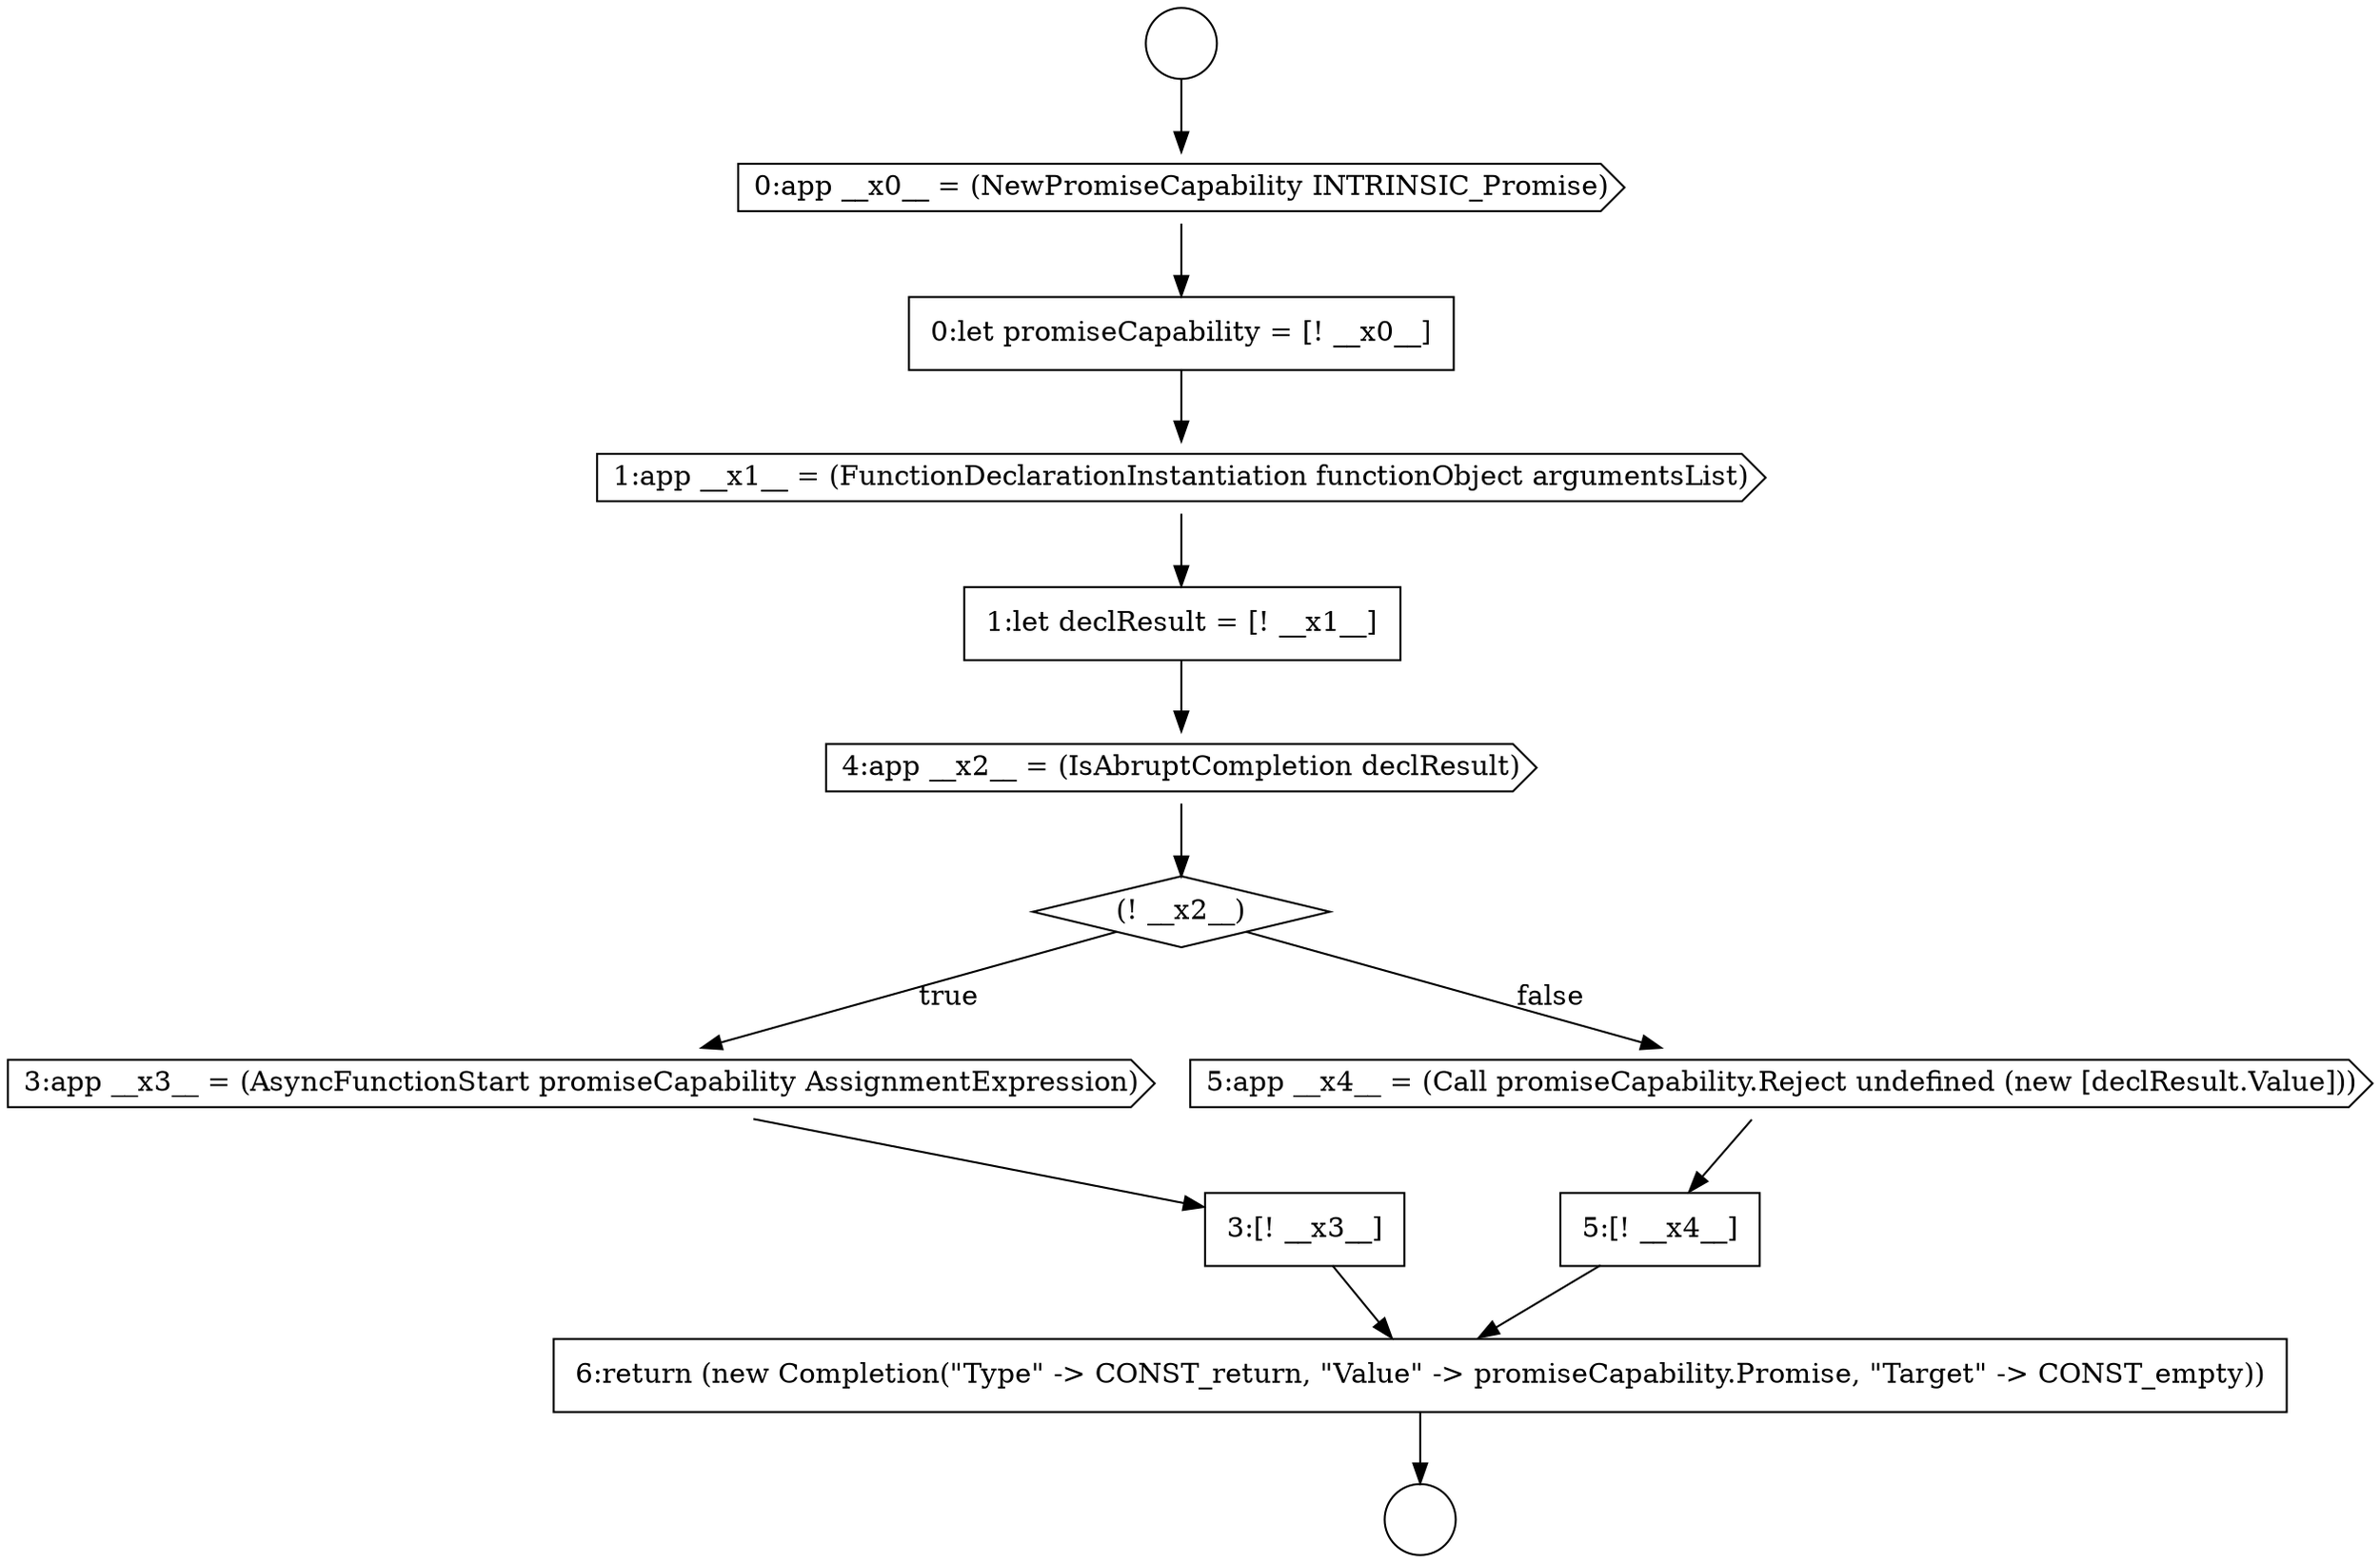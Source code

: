 digraph {
  node8843 [shape=cds, label=<<font color="black">0:app __x0__ = (NewPromiseCapability INTRINSIC_Promise)</font>> color="black" fillcolor="white" style=filled]
  node8849 [shape=cds, label=<<font color="black">3:app __x3__ = (AsyncFunctionStart promiseCapability AssignmentExpression)</font>> color="black" fillcolor="white" style=filled]
  node8842 [shape=circle label=" " color="black" fillcolor="white" style=filled]
  node8846 [shape=none, margin=0, label=<<font color="black">
    <table border="0" cellborder="1" cellspacing="0" cellpadding="10">
      <tr><td align="left">1:let declResult = [! __x1__]</td></tr>
    </table>
  </font>> color="black" fillcolor="white" style=filled]
  node8841 [shape=circle label=" " color="black" fillcolor="white" style=filled]
  node8853 [shape=none, margin=0, label=<<font color="black">
    <table border="0" cellborder="1" cellspacing="0" cellpadding="10">
      <tr><td align="left">6:return (new Completion(&quot;Type&quot; -&gt; CONST_return, &quot;Value&quot; -&gt; promiseCapability.Promise, &quot;Target&quot; -&gt; CONST_empty))</td></tr>
    </table>
  </font>> color="black" fillcolor="white" style=filled]
  node8845 [shape=cds, label=<<font color="black">1:app __x1__ = (FunctionDeclarationInstantiation functionObject argumentsList)</font>> color="black" fillcolor="white" style=filled]
  node8850 [shape=none, margin=0, label=<<font color="black">
    <table border="0" cellborder="1" cellspacing="0" cellpadding="10">
      <tr><td align="left">3:[! __x3__]</td></tr>
    </table>
  </font>> color="black" fillcolor="white" style=filled]
  node8844 [shape=none, margin=0, label=<<font color="black">
    <table border="0" cellborder="1" cellspacing="0" cellpadding="10">
      <tr><td align="left">0:let promiseCapability = [! __x0__]</td></tr>
    </table>
  </font>> color="black" fillcolor="white" style=filled]
  node8851 [shape=cds, label=<<font color="black">5:app __x4__ = (Call promiseCapability.Reject undefined (new [declResult.Value]))</font>> color="black" fillcolor="white" style=filled]
  node8848 [shape=diamond, label=<<font color="black">(! __x2__)</font>> color="black" fillcolor="white" style=filled]
  node8852 [shape=none, margin=0, label=<<font color="black">
    <table border="0" cellborder="1" cellspacing="0" cellpadding="10">
      <tr><td align="left">5:[! __x4__]</td></tr>
    </table>
  </font>> color="black" fillcolor="white" style=filled]
  node8847 [shape=cds, label=<<font color="black">4:app __x2__ = (IsAbruptCompletion declResult)</font>> color="black" fillcolor="white" style=filled]
  node8846 -> node8847 [ color="black"]
  node8852 -> node8853 [ color="black"]
  node8845 -> node8846 [ color="black"]
  node8851 -> node8852 [ color="black"]
  node8843 -> node8844 [ color="black"]
  node8853 -> node8842 [ color="black"]
  node8847 -> node8848 [ color="black"]
  node8850 -> node8853 [ color="black"]
  node8849 -> node8850 [ color="black"]
  node8848 -> node8849 [label=<<font color="black">true</font>> color="black"]
  node8848 -> node8851 [label=<<font color="black">false</font>> color="black"]
  node8841 -> node8843 [ color="black"]
  node8844 -> node8845 [ color="black"]
}
